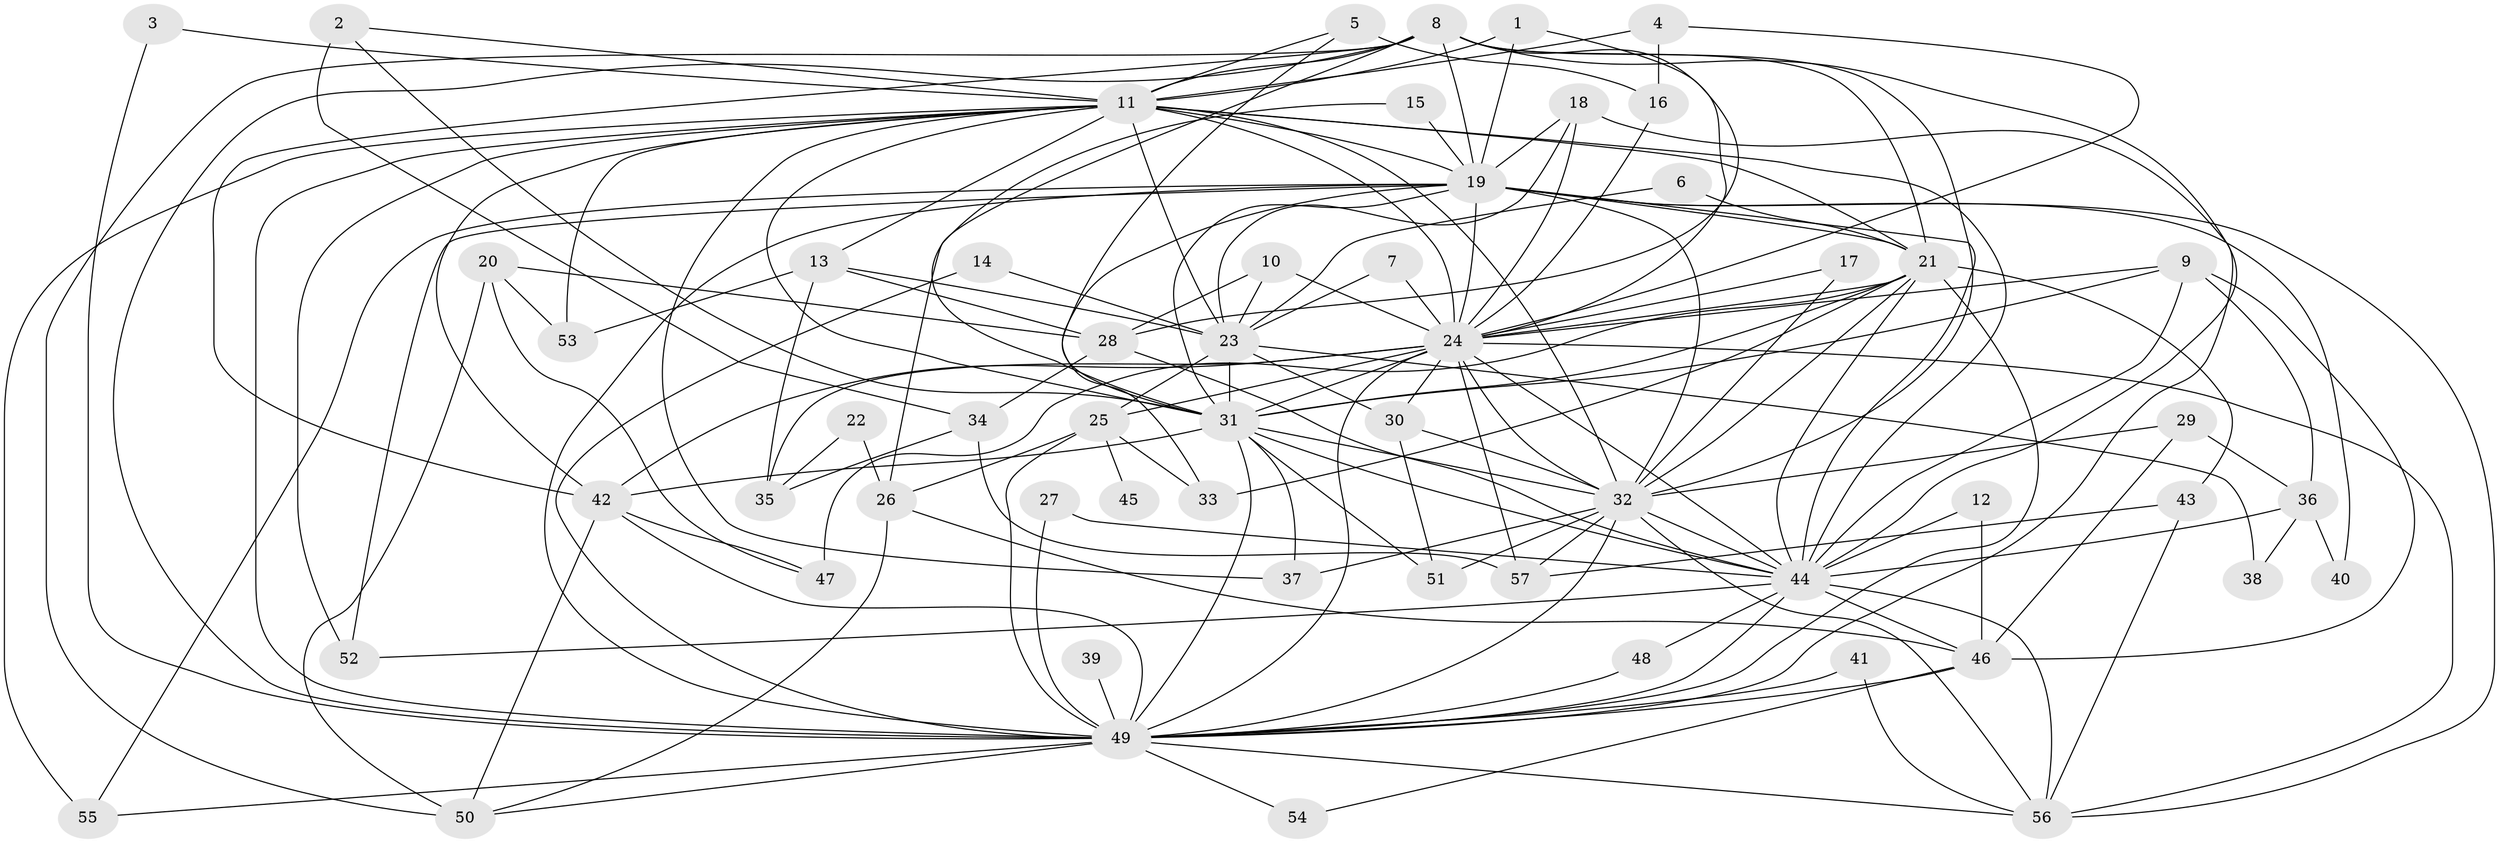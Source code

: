 // original degree distribution, {23: 0.008849557522123894, 20: 0.017699115044247787, 30: 0.008849557522123894, 27: 0.008849557522123894, 12: 0.008849557522123894, 18: 0.008849557522123894, 24: 0.008849557522123894, 19: 0.008849557522123894, 15: 0.008849557522123894, 6: 0.02654867256637168, 3: 0.19469026548672566, 5: 0.061946902654867256, 4: 0.02654867256637168, 2: 0.5663716814159292, 13: 0.008849557522123894, 8: 0.008849557522123894, 7: 0.017699115044247787}
// Generated by graph-tools (version 1.1) at 2025/01/03/09/25 03:01:34]
// undirected, 57 vertices, 158 edges
graph export_dot {
graph [start="1"]
  node [color=gray90,style=filled];
  1;
  2;
  3;
  4;
  5;
  6;
  7;
  8;
  9;
  10;
  11;
  12;
  13;
  14;
  15;
  16;
  17;
  18;
  19;
  20;
  21;
  22;
  23;
  24;
  25;
  26;
  27;
  28;
  29;
  30;
  31;
  32;
  33;
  34;
  35;
  36;
  37;
  38;
  39;
  40;
  41;
  42;
  43;
  44;
  45;
  46;
  47;
  48;
  49;
  50;
  51;
  52;
  53;
  54;
  55;
  56;
  57;
  1 -- 11 [weight=1.0];
  1 -- 19 [weight=1.0];
  1 -- 28 [weight=1.0];
  2 -- 11 [weight=1.0];
  2 -- 31 [weight=1.0];
  2 -- 34 [weight=1.0];
  3 -- 11 [weight=1.0];
  3 -- 49 [weight=1.0];
  4 -- 11 [weight=1.0];
  4 -- 16 [weight=1.0];
  4 -- 24 [weight=1.0];
  5 -- 11 [weight=1.0];
  5 -- 16 [weight=1.0];
  5 -- 31 [weight=1.0];
  6 -- 21 [weight=1.0];
  6 -- 23 [weight=1.0];
  7 -- 23 [weight=1.0];
  7 -- 24 [weight=1.0];
  8 -- 11 [weight=2.0];
  8 -- 19 [weight=2.0];
  8 -- 21 [weight=1.0];
  8 -- 24 [weight=1.0];
  8 -- 31 [weight=1.0];
  8 -- 32 [weight=1.0];
  8 -- 42 [weight=1.0];
  8 -- 44 [weight=1.0];
  8 -- 49 [weight=1.0];
  8 -- 50 [weight=1.0];
  9 -- 24 [weight=1.0];
  9 -- 31 [weight=1.0];
  9 -- 36 [weight=1.0];
  9 -- 44 [weight=1.0];
  9 -- 46 [weight=1.0];
  10 -- 23 [weight=1.0];
  10 -- 24 [weight=1.0];
  10 -- 28 [weight=1.0];
  11 -- 13 [weight=1.0];
  11 -- 19 [weight=2.0];
  11 -- 21 [weight=2.0];
  11 -- 23 [weight=3.0];
  11 -- 24 [weight=5.0];
  11 -- 31 [weight=2.0];
  11 -- 32 [weight=3.0];
  11 -- 37 [weight=1.0];
  11 -- 42 [weight=1.0];
  11 -- 44 [weight=2.0];
  11 -- 49 [weight=3.0];
  11 -- 52 [weight=2.0];
  11 -- 53 [weight=1.0];
  11 -- 55 [weight=1.0];
  12 -- 44 [weight=1.0];
  12 -- 46 [weight=1.0];
  13 -- 23 [weight=1.0];
  13 -- 28 [weight=1.0];
  13 -- 35 [weight=1.0];
  13 -- 53 [weight=1.0];
  14 -- 23 [weight=1.0];
  14 -- 49 [weight=1.0];
  15 -- 19 [weight=1.0];
  15 -- 26 [weight=1.0];
  16 -- 24 [weight=1.0];
  17 -- 24 [weight=1.0];
  17 -- 32 [weight=1.0];
  18 -- 19 [weight=1.0];
  18 -- 23 [weight=1.0];
  18 -- 24 [weight=1.0];
  18 -- 49 [weight=1.0];
  19 -- 21 [weight=2.0];
  19 -- 24 [weight=1.0];
  19 -- 31 [weight=3.0];
  19 -- 32 [weight=2.0];
  19 -- 33 [weight=1.0];
  19 -- 40 [weight=1.0];
  19 -- 44 [weight=1.0];
  19 -- 49 [weight=2.0];
  19 -- 52 [weight=1.0];
  19 -- 55 [weight=1.0];
  19 -- 56 [weight=1.0];
  20 -- 28 [weight=2.0];
  20 -- 47 [weight=1.0];
  20 -- 50 [weight=1.0];
  20 -- 53 [weight=1.0];
  21 -- 24 [weight=1.0];
  21 -- 31 [weight=1.0];
  21 -- 32 [weight=2.0];
  21 -- 33 [weight=1.0];
  21 -- 43 [weight=1.0];
  21 -- 44 [weight=1.0];
  21 -- 47 [weight=1.0];
  21 -- 49 [weight=1.0];
  22 -- 26 [weight=1.0];
  22 -- 35 [weight=1.0];
  23 -- 25 [weight=1.0];
  23 -- 30 [weight=1.0];
  23 -- 31 [weight=1.0];
  23 -- 38 [weight=1.0];
  24 -- 25 [weight=1.0];
  24 -- 30 [weight=1.0];
  24 -- 31 [weight=2.0];
  24 -- 32 [weight=1.0];
  24 -- 35 [weight=1.0];
  24 -- 42 [weight=1.0];
  24 -- 44 [weight=3.0];
  24 -- 49 [weight=1.0];
  24 -- 56 [weight=1.0];
  24 -- 57 [weight=1.0];
  25 -- 26 [weight=1.0];
  25 -- 33 [weight=1.0];
  25 -- 45 [weight=1.0];
  25 -- 49 [weight=1.0];
  26 -- 46 [weight=1.0];
  26 -- 50 [weight=1.0];
  27 -- 44 [weight=1.0];
  27 -- 49 [weight=1.0];
  28 -- 34 [weight=1.0];
  28 -- 44 [weight=1.0];
  29 -- 32 [weight=1.0];
  29 -- 36 [weight=1.0];
  29 -- 46 [weight=1.0];
  30 -- 32 [weight=2.0];
  30 -- 51 [weight=1.0];
  31 -- 32 [weight=1.0];
  31 -- 37 [weight=1.0];
  31 -- 42 [weight=1.0];
  31 -- 44 [weight=1.0];
  31 -- 49 [weight=1.0];
  31 -- 51 [weight=1.0];
  32 -- 37 [weight=1.0];
  32 -- 44 [weight=1.0];
  32 -- 49 [weight=1.0];
  32 -- 51 [weight=1.0];
  32 -- 56 [weight=1.0];
  32 -- 57 [weight=1.0];
  34 -- 35 [weight=1.0];
  34 -- 57 [weight=1.0];
  36 -- 38 [weight=1.0];
  36 -- 40 [weight=1.0];
  36 -- 44 [weight=2.0];
  39 -- 49 [weight=1.0];
  41 -- 49 [weight=1.0];
  41 -- 56 [weight=1.0];
  42 -- 47 [weight=1.0];
  42 -- 49 [weight=1.0];
  42 -- 50 [weight=1.0];
  43 -- 56 [weight=1.0];
  43 -- 57 [weight=1.0];
  44 -- 46 [weight=1.0];
  44 -- 48 [weight=1.0];
  44 -- 49 [weight=1.0];
  44 -- 52 [weight=1.0];
  44 -- 56 [weight=1.0];
  46 -- 49 [weight=1.0];
  46 -- 54 [weight=1.0];
  48 -- 49 [weight=2.0];
  49 -- 50 [weight=1.0];
  49 -- 54 [weight=1.0];
  49 -- 55 [weight=1.0];
  49 -- 56 [weight=1.0];
}

